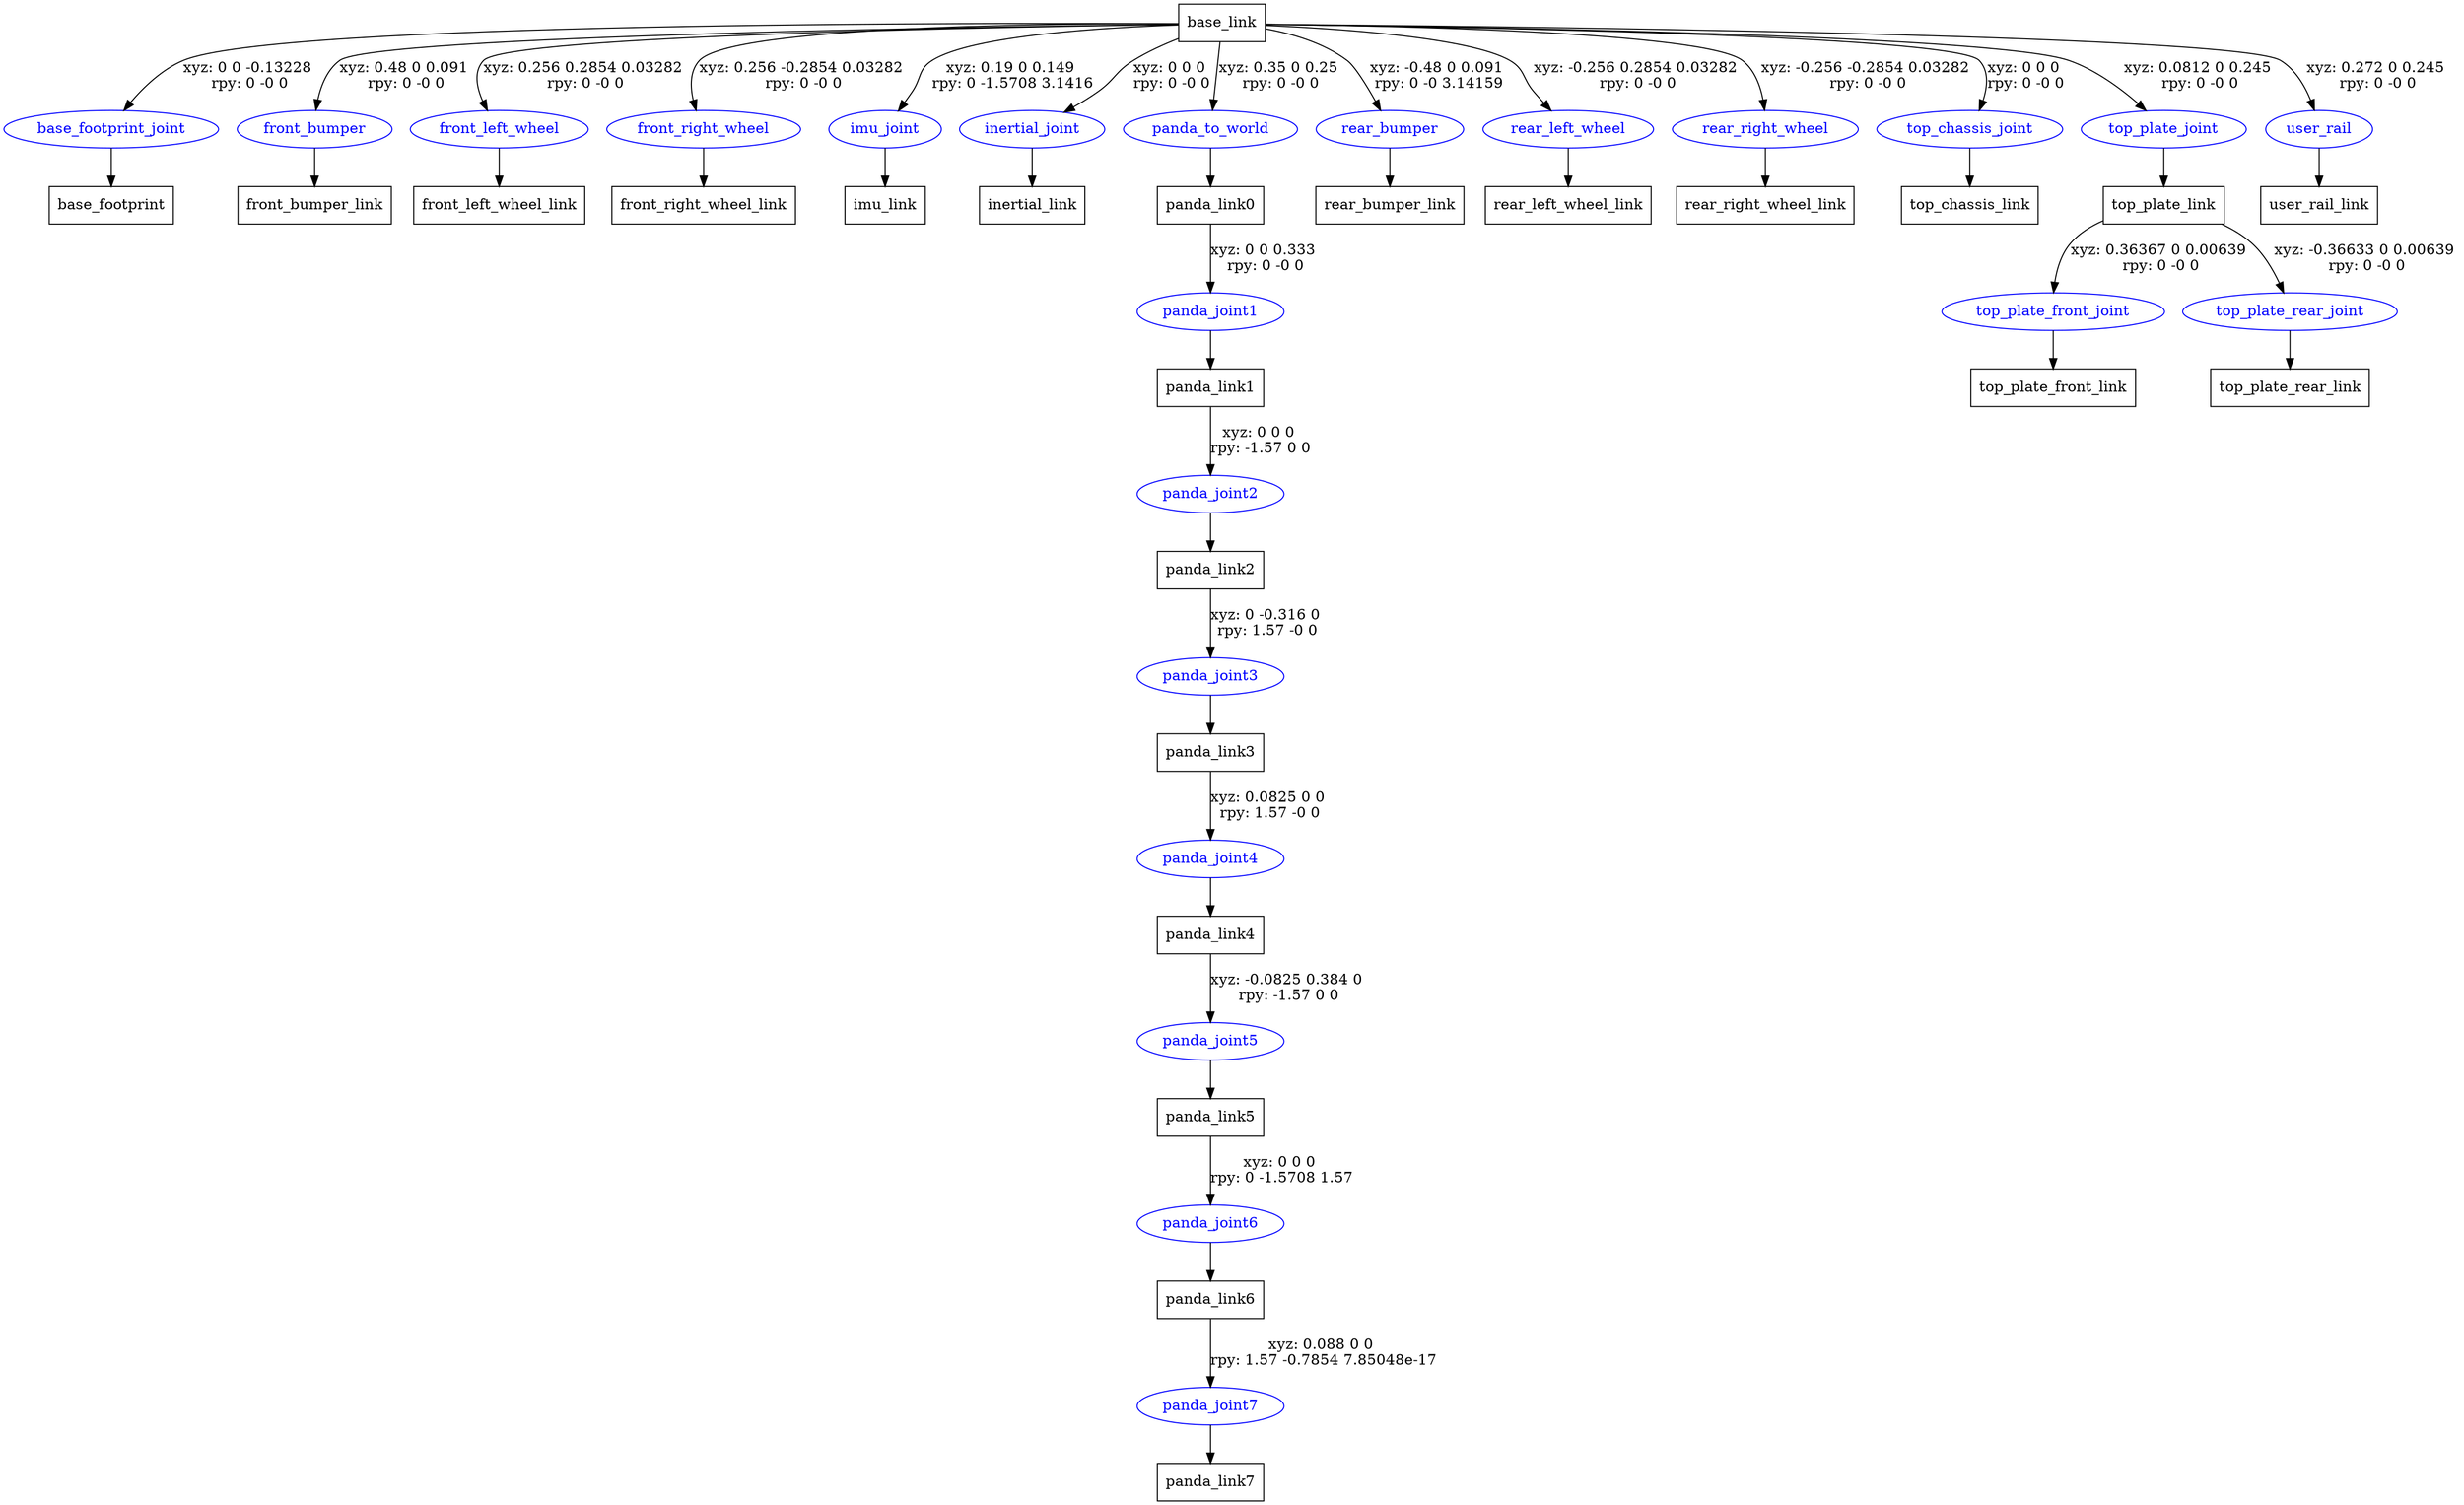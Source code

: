 digraph G {
node [shape=box];
"base_link" [label="base_link"];
"base_footprint" [label="base_footprint"];
"front_bumper_link" [label="front_bumper_link"];
"front_left_wheel_link" [label="front_left_wheel_link"];
"front_right_wheel_link" [label="front_right_wheel_link"];
"imu_link" [label="imu_link"];
"inertial_link" [label="inertial_link"];
"panda_link0" [label="panda_link0"];
"panda_link1" [label="panda_link1"];
"panda_link2" [label="panda_link2"];
"panda_link3" [label="panda_link3"];
"panda_link4" [label="panda_link4"];
"panda_link5" [label="panda_link5"];
"panda_link6" [label="panda_link6"];
"panda_link7" [label="panda_link7"];
"rear_bumper_link" [label="rear_bumper_link"];
"rear_left_wheel_link" [label="rear_left_wheel_link"];
"rear_right_wheel_link" [label="rear_right_wheel_link"];
"top_chassis_link" [label="top_chassis_link"];
"top_plate_link" [label="top_plate_link"];
"top_plate_front_link" [label="top_plate_front_link"];
"top_plate_rear_link" [label="top_plate_rear_link"];
"user_rail_link" [label="user_rail_link"];
node [shape=ellipse, color=blue, fontcolor=blue];
"base_link" -> "base_footprint_joint" [label="xyz: 0 0 -0.13228 \nrpy: 0 -0 0"]
"base_footprint_joint" -> "base_footprint"
"base_link" -> "front_bumper" [label="xyz: 0.48 0 0.091 \nrpy: 0 -0 0"]
"front_bumper" -> "front_bumper_link"
"base_link" -> "front_left_wheel" [label="xyz: 0.256 0.2854 0.03282 \nrpy: 0 -0 0"]
"front_left_wheel" -> "front_left_wheel_link"
"base_link" -> "front_right_wheel" [label="xyz: 0.256 -0.2854 0.03282 \nrpy: 0 -0 0"]
"front_right_wheel" -> "front_right_wheel_link"
"base_link" -> "imu_joint" [label="xyz: 0.19 0 0.149 \nrpy: 0 -1.5708 3.1416"]
"imu_joint" -> "imu_link"
"base_link" -> "inertial_joint" [label="xyz: 0 0 0 \nrpy: 0 -0 0"]
"inertial_joint" -> "inertial_link"
"base_link" -> "panda_to_world" [label="xyz: 0.35 0 0.25 \nrpy: 0 -0 0"]
"panda_to_world" -> "panda_link0"
"panda_link0" -> "panda_joint1" [label="xyz: 0 0 0.333 \nrpy: 0 -0 0"]
"panda_joint1" -> "panda_link1"
"panda_link1" -> "panda_joint2" [label="xyz: 0 0 0 \nrpy: -1.57 0 0"]
"panda_joint2" -> "panda_link2"
"panda_link2" -> "panda_joint3" [label="xyz: 0 -0.316 0 \nrpy: 1.57 -0 0"]
"panda_joint3" -> "panda_link3"
"panda_link3" -> "panda_joint4" [label="xyz: 0.0825 0 0 \nrpy: 1.57 -0 0"]
"panda_joint4" -> "panda_link4"
"panda_link4" -> "panda_joint5" [label="xyz: -0.0825 0.384 0 \nrpy: -1.57 0 0"]
"panda_joint5" -> "panda_link5"
"panda_link5" -> "panda_joint6" [label="xyz: 0 0 0 \nrpy: 0 -1.5708 1.57"]
"panda_joint6" -> "panda_link6"
"panda_link6" -> "panda_joint7" [label="xyz: 0.088 0 0 \nrpy: 1.57 -0.7854 7.85048e-17"]
"panda_joint7" -> "panda_link7"
"base_link" -> "rear_bumper" [label="xyz: -0.48 0 0.091 \nrpy: 0 -0 3.14159"]
"rear_bumper" -> "rear_bumper_link"
"base_link" -> "rear_left_wheel" [label="xyz: -0.256 0.2854 0.03282 \nrpy: 0 -0 0"]
"rear_left_wheel" -> "rear_left_wheel_link"
"base_link" -> "rear_right_wheel" [label="xyz: -0.256 -0.2854 0.03282 \nrpy: 0 -0 0"]
"rear_right_wheel" -> "rear_right_wheel_link"
"base_link" -> "top_chassis_joint" [label="xyz: 0 0 0 \nrpy: 0 -0 0"]
"top_chassis_joint" -> "top_chassis_link"
"base_link" -> "top_plate_joint" [label="xyz: 0.0812 0 0.245 \nrpy: 0 -0 0"]
"top_plate_joint" -> "top_plate_link"
"top_plate_link" -> "top_plate_front_joint" [label="xyz: 0.36367 0 0.00639 \nrpy: 0 -0 0"]
"top_plate_front_joint" -> "top_plate_front_link"
"top_plate_link" -> "top_plate_rear_joint" [label="xyz: -0.36633 0 0.00639 \nrpy: 0 -0 0"]
"top_plate_rear_joint" -> "top_plate_rear_link"
"base_link" -> "user_rail" [label="xyz: 0.272 0 0.245 \nrpy: 0 -0 0"]
"user_rail" -> "user_rail_link"
}

